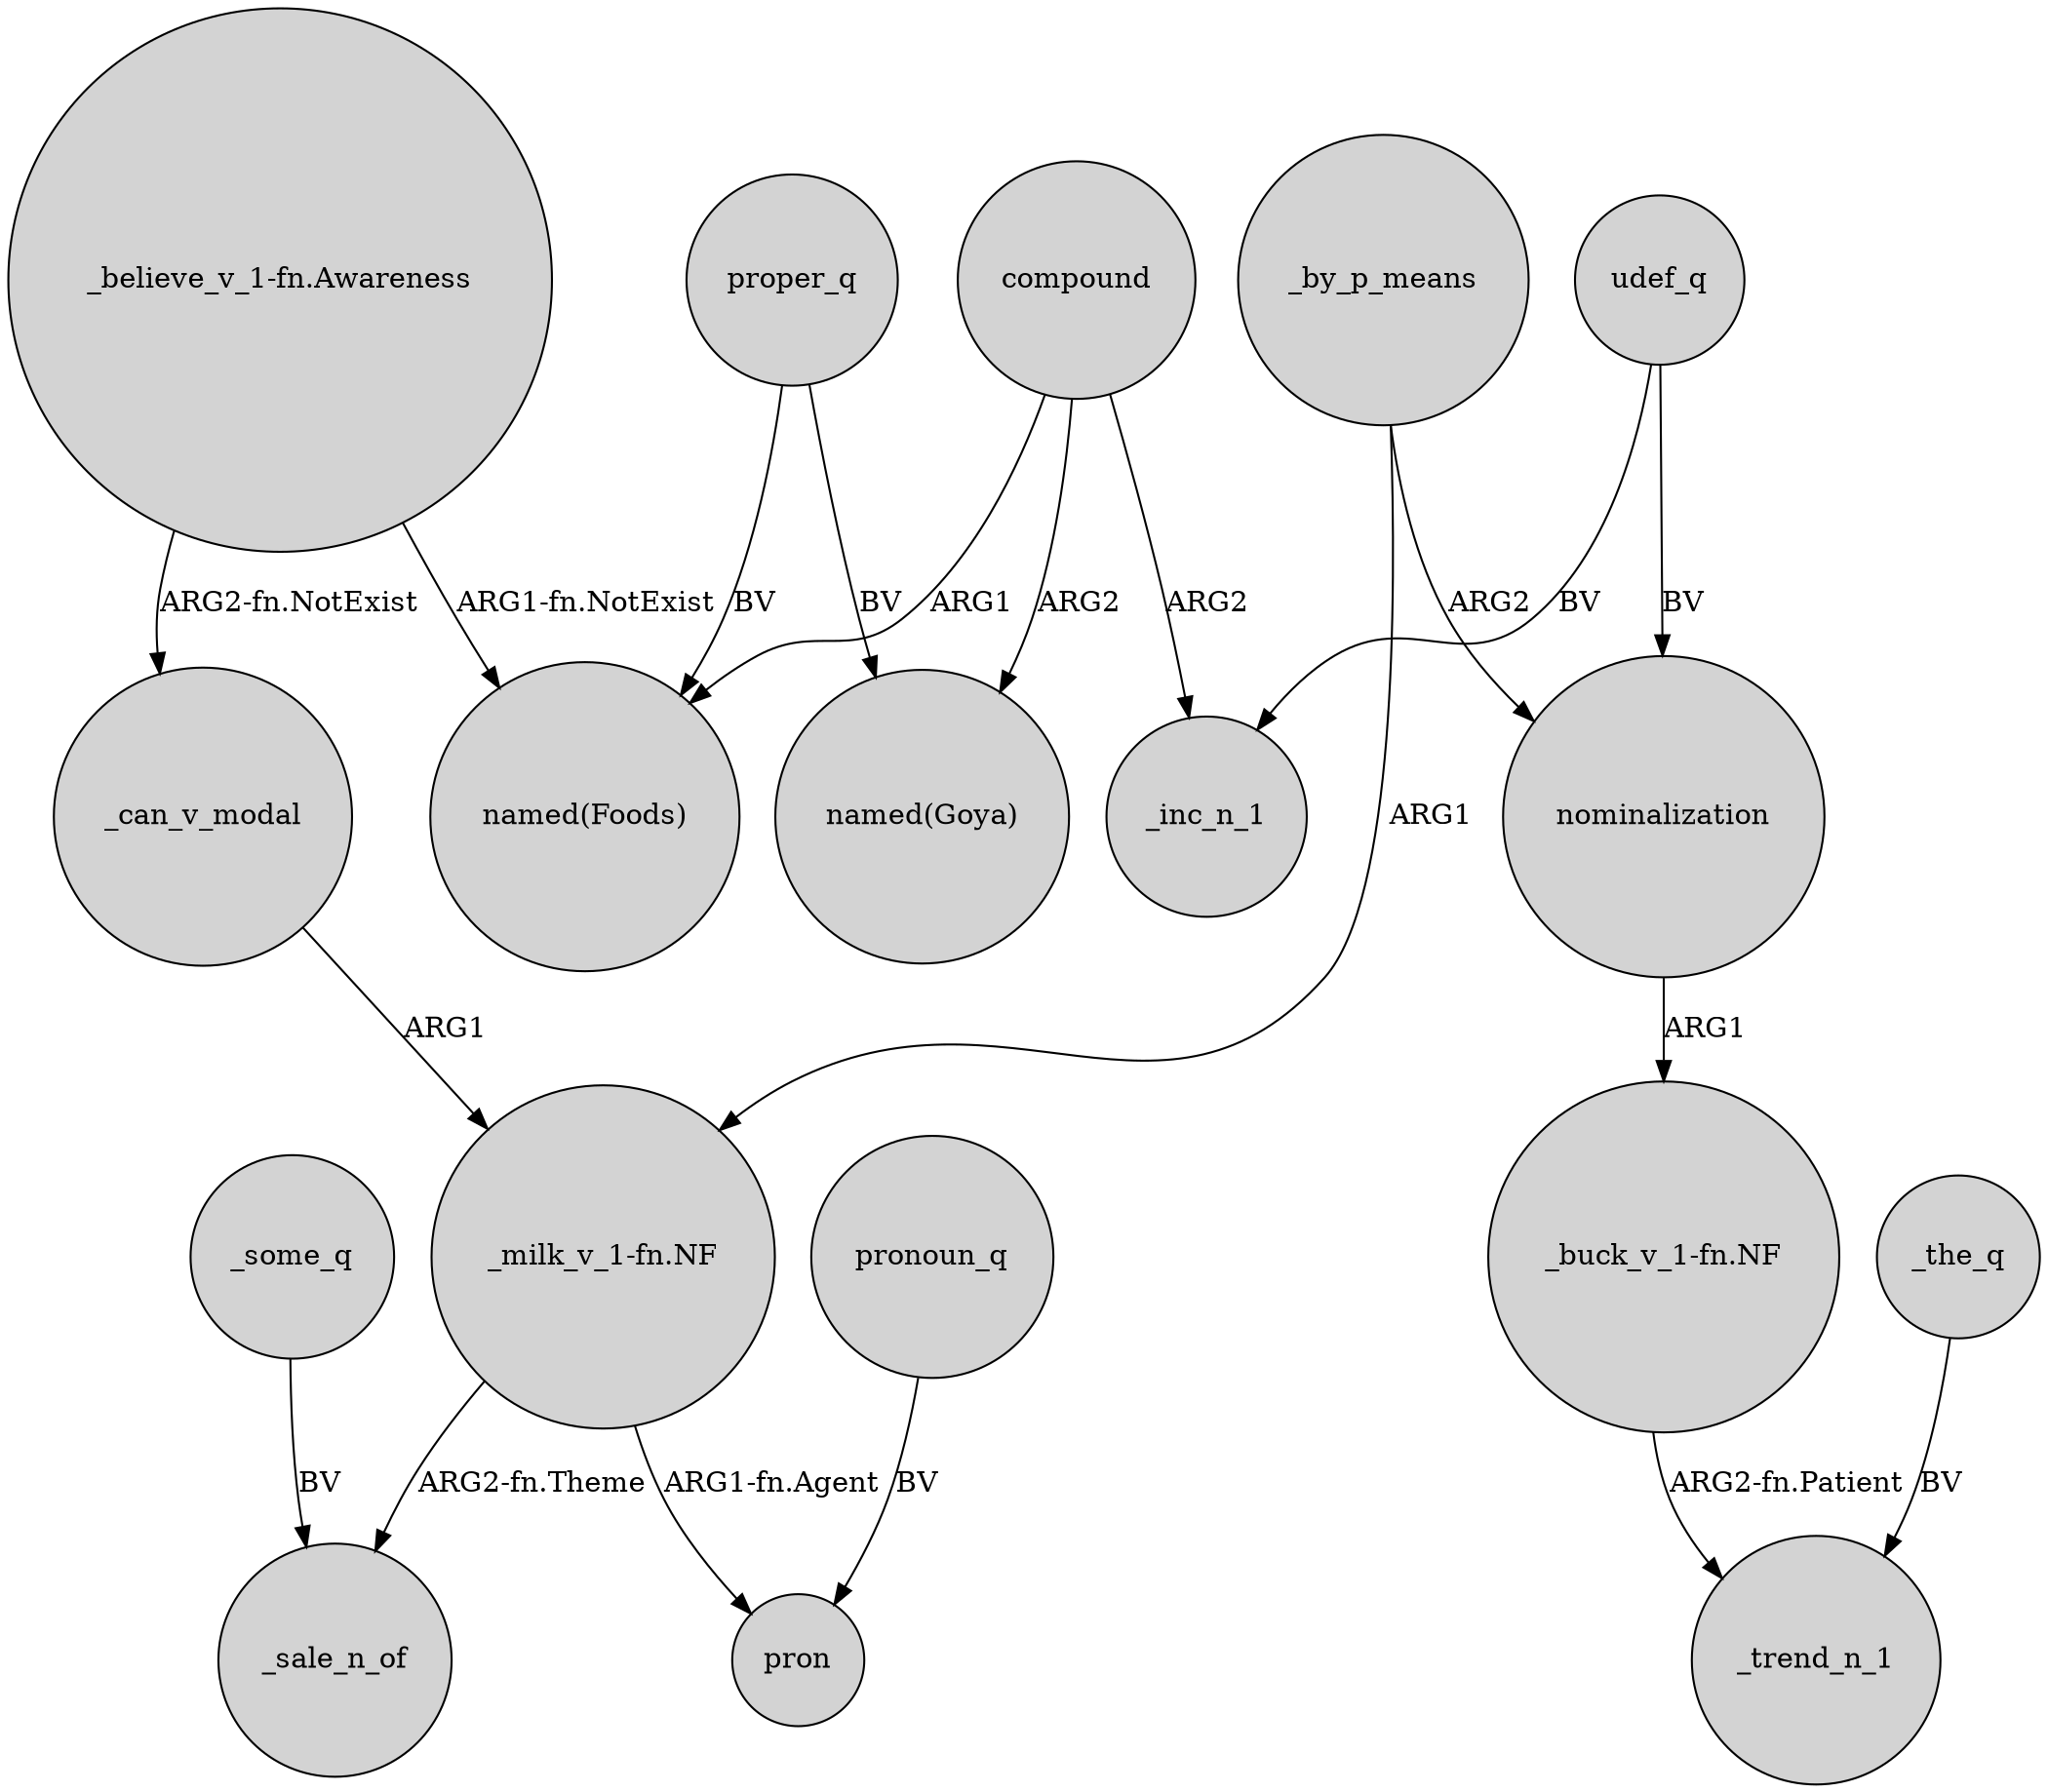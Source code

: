 digraph {
	node [shape=circle style=filled]
	_some_q -> _sale_n_of [label=BV]
	udef_q -> _inc_n_1 [label=BV]
	_by_p_means -> nominalization [label=ARG2]
	"_buck_v_1-fn.NF" -> _trend_n_1 [label="ARG2-fn.Patient"]
	compound -> "named(Goya)" [label=ARG2]
	_can_v_modal -> "_milk_v_1-fn.NF" [label=ARG1]
	"_milk_v_1-fn.NF" -> pron [label="ARG1-fn.Agent"]
	proper_q -> "named(Foods)" [label=BV]
	proper_q -> "named(Goya)" [label=BV]
	nominalization -> "_buck_v_1-fn.NF" [label=ARG1]
	pronoun_q -> pron [label=BV]
	"_believe_v_1-fn.Awareness" -> "named(Foods)" [label="ARG1-fn.NotExist"]
	_by_p_means -> "_milk_v_1-fn.NF" [label=ARG1]
	_the_q -> _trend_n_1 [label=BV]
	"_milk_v_1-fn.NF" -> _sale_n_of [label="ARG2-fn.Theme"]
	compound -> "named(Foods)" [label=ARG1]
	udef_q -> nominalization [label=BV]
	"_believe_v_1-fn.Awareness" -> _can_v_modal [label="ARG2-fn.NotExist"]
	compound -> _inc_n_1 [label=ARG2]
}
